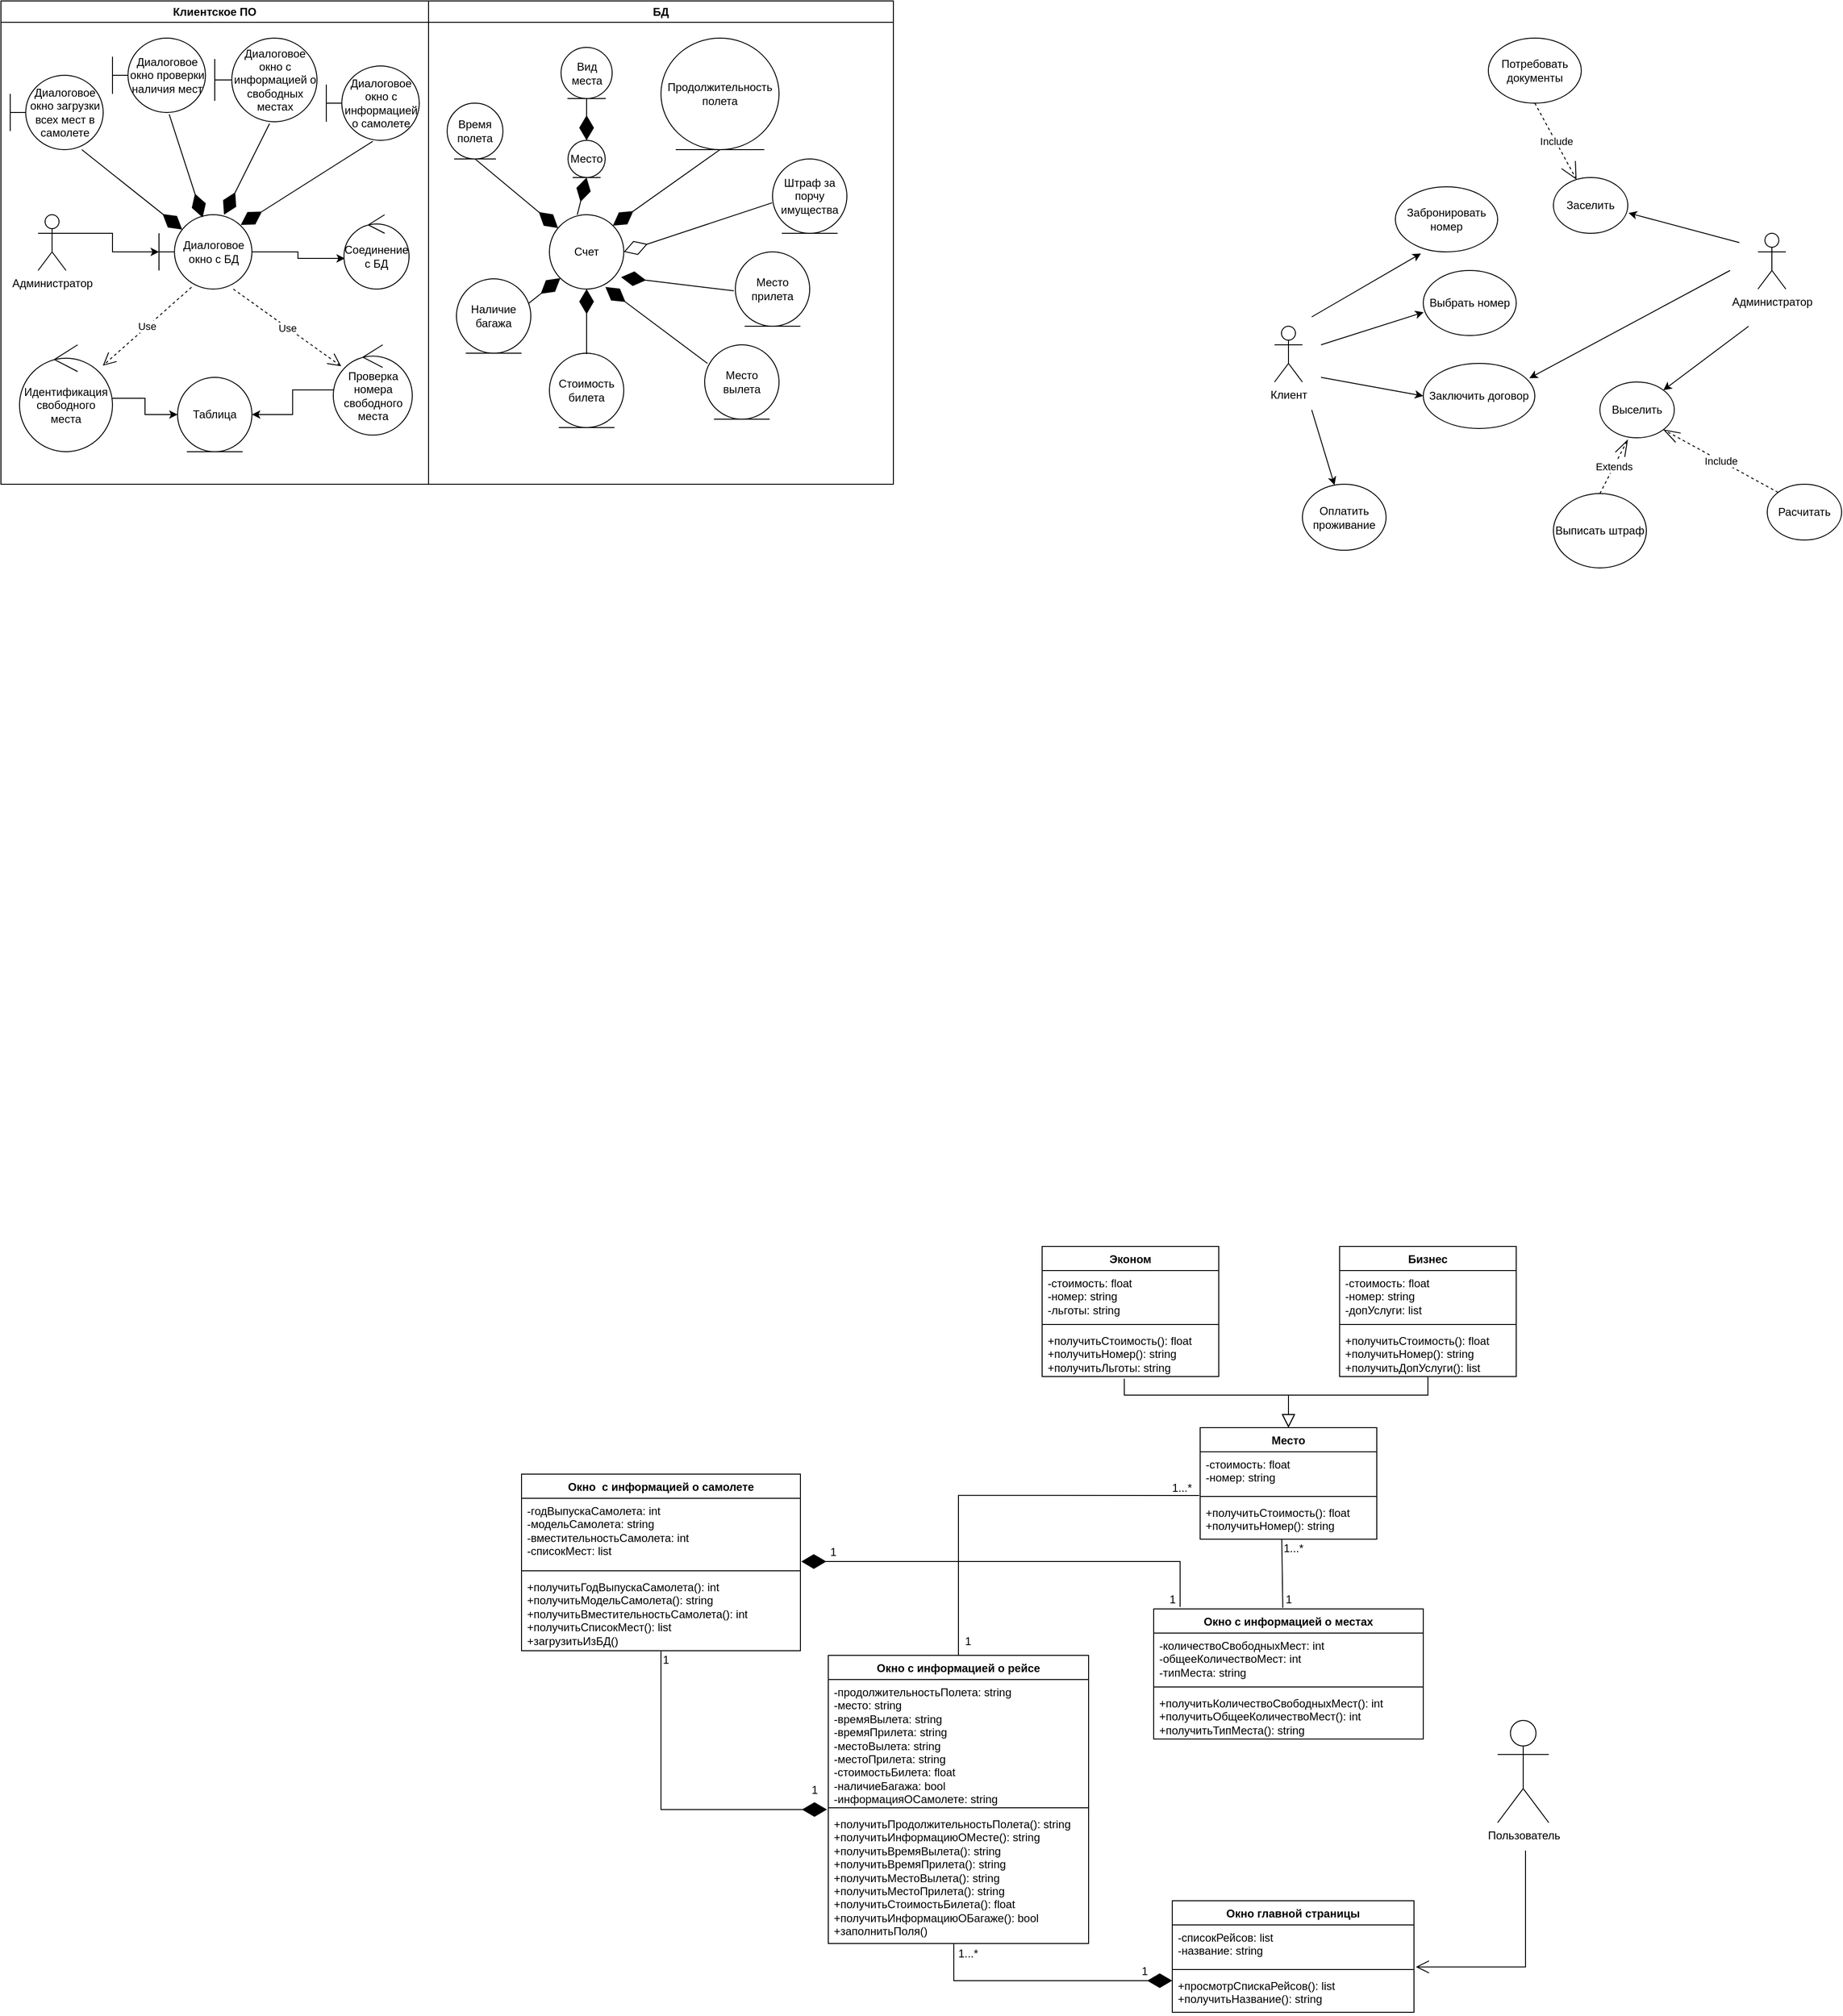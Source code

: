 <mxfile version="21.2.1" type="device">
  <diagram name="Страница 1" id="4YAchmyzu3xuuabaLVbb">
    <mxGraphModel dx="1136" dy="623" grid="1" gridSize="10" guides="1" tooltips="1" connect="1" arrows="1" fold="1" page="1" pageScale="1" pageWidth="3300" pageHeight="4681" math="0" shadow="0">
      <root>
        <mxCell id="0" />
        <mxCell id="1" parent="0" />
        <mxCell id="1o1NpNBGMr7HR1Ms8IrK-1" value="Клиентское ПО" style="swimlane;whiteSpace=wrap;html=1;" parent="1" vertex="1">
          <mxGeometry x="10" y="160" width="460" height="520" as="geometry" />
        </mxCell>
        <mxCell id="1o1NpNBGMr7HR1Ms8IrK-9" style="edgeStyle=orthogonalEdgeStyle;rounded=0;orthogonalLoop=1;jettySize=auto;html=1;entryX=0.014;entryY=0.588;entryDx=0;entryDy=0;entryPerimeter=0;" parent="1o1NpNBGMr7HR1Ms8IrK-1" source="1o1NpNBGMr7HR1Ms8IrK-3" target="1o1NpNBGMr7HR1Ms8IrK-7" edge="1">
          <mxGeometry relative="1" as="geometry" />
        </mxCell>
        <mxCell id="1o1NpNBGMr7HR1Ms8IrK-3" value="Диалоговое окно с БД" style="shape=umlBoundary;whiteSpace=wrap;html=1;" parent="1o1NpNBGMr7HR1Ms8IrK-1" vertex="1">
          <mxGeometry x="170" y="230" width="100" height="80" as="geometry" />
        </mxCell>
        <mxCell id="1o1NpNBGMr7HR1Ms8IrK-8" style="edgeStyle=orthogonalEdgeStyle;rounded=0;orthogonalLoop=1;jettySize=auto;html=1;exitX=1;exitY=0.333;exitDx=0;exitDy=0;exitPerimeter=0;" parent="1o1NpNBGMr7HR1Ms8IrK-1" source="1o1NpNBGMr7HR1Ms8IrK-4" target="1o1NpNBGMr7HR1Ms8IrK-3" edge="1">
          <mxGeometry relative="1" as="geometry" />
        </mxCell>
        <mxCell id="1o1NpNBGMr7HR1Ms8IrK-4" value="Администратор" style="shape=umlActor;verticalLabelPosition=bottom;verticalAlign=top;html=1;" parent="1o1NpNBGMr7HR1Ms8IrK-1" vertex="1">
          <mxGeometry x="40" y="230" width="30" height="60" as="geometry" />
        </mxCell>
        <mxCell id="1o1NpNBGMr7HR1Ms8IrK-7" value="Соединение с БД" style="ellipse;shape=umlControl;whiteSpace=wrap;html=1;" parent="1o1NpNBGMr7HR1Ms8IrK-1" vertex="1">
          <mxGeometry x="369" y="230" width="70" height="80" as="geometry" />
        </mxCell>
        <mxCell id="1o1NpNBGMr7HR1Ms8IrK-10" value="Диалоговое окно загрузки всех мест в самолете" style="shape=umlBoundary;whiteSpace=wrap;html=1;" parent="1o1NpNBGMr7HR1Ms8IrK-1" vertex="1">
          <mxGeometry x="10" y="80" width="100" height="80" as="geometry" />
        </mxCell>
        <mxCell id="1o1NpNBGMr7HR1Ms8IrK-11" value="Диалоговое окно проверки наличия мест" style="shape=umlBoundary;whiteSpace=wrap;html=1;" parent="1o1NpNBGMr7HR1Ms8IrK-1" vertex="1">
          <mxGeometry x="120" y="40" width="100" height="80" as="geometry" />
        </mxCell>
        <mxCell id="1o1NpNBGMr7HR1Ms8IrK-12" value="Диалоговое окно с информацией о свободных местах" style="shape=umlBoundary;whiteSpace=wrap;html=1;" parent="1o1NpNBGMr7HR1Ms8IrK-1" vertex="1">
          <mxGeometry x="230" y="40" width="110" height="90" as="geometry" />
        </mxCell>
        <mxCell id="1o1NpNBGMr7HR1Ms8IrK-13" value="Диалоговое окно с информацией о самолете" style="shape=umlBoundary;whiteSpace=wrap;html=1;" parent="1o1NpNBGMr7HR1Ms8IrK-1" vertex="1">
          <mxGeometry x="350" y="70" width="100" height="80" as="geometry" />
        </mxCell>
        <mxCell id="1o1NpNBGMr7HR1Ms8IrK-14" value="" style="endArrow=diamondThin;endFill=1;endSize=24;html=1;rounded=0;exitX=0.77;exitY=1;exitDx=0;exitDy=0;exitPerimeter=0;entryX=0.25;entryY=0.2;entryDx=0;entryDy=0;entryPerimeter=0;" parent="1o1NpNBGMr7HR1Ms8IrK-1" source="1o1NpNBGMr7HR1Ms8IrK-10" target="1o1NpNBGMr7HR1Ms8IrK-3" edge="1">
          <mxGeometry width="160" relative="1" as="geometry">
            <mxPoint x="40" y="190" as="sourcePoint" />
            <mxPoint x="200" y="190" as="targetPoint" />
          </mxGeometry>
        </mxCell>
        <mxCell id="1o1NpNBGMr7HR1Ms8IrK-15" value="" style="endArrow=diamondThin;endFill=1;endSize=24;html=1;rounded=0;exitX=0.61;exitY=1.025;exitDx=0;exitDy=0;exitPerimeter=0;entryX=0.47;entryY=0.038;entryDx=0;entryDy=0;entryPerimeter=0;" parent="1o1NpNBGMr7HR1Ms8IrK-1" source="1o1NpNBGMr7HR1Ms8IrK-11" target="1o1NpNBGMr7HR1Ms8IrK-3" edge="1">
          <mxGeometry width="160" relative="1" as="geometry">
            <mxPoint x="180" y="170" as="sourcePoint" />
            <mxPoint x="340" y="170" as="targetPoint" />
          </mxGeometry>
        </mxCell>
        <mxCell id="1o1NpNBGMr7HR1Ms8IrK-16" value="" style="endArrow=diamondThin;endFill=1;endSize=24;html=1;rounded=0;exitX=0.536;exitY=1.022;exitDx=0;exitDy=0;exitPerimeter=0;" parent="1o1NpNBGMr7HR1Ms8IrK-1" source="1o1NpNBGMr7HR1Ms8IrK-12" target="1o1NpNBGMr7HR1Ms8IrK-3" edge="1">
          <mxGeometry width="160" relative="1" as="geometry">
            <mxPoint x="280" y="190" as="sourcePoint" />
            <mxPoint x="440" y="190" as="targetPoint" />
          </mxGeometry>
        </mxCell>
        <mxCell id="1o1NpNBGMr7HR1Ms8IrK-17" value="" style="endArrow=diamondThin;endFill=1;endSize=24;html=1;rounded=0;exitX=0.5;exitY=1.013;exitDx=0;exitDy=0;exitPerimeter=0;entryX=0.88;entryY=0.138;entryDx=0;entryDy=0;entryPerimeter=0;" parent="1o1NpNBGMr7HR1Ms8IrK-1" source="1o1NpNBGMr7HR1Ms8IrK-13" target="1o1NpNBGMr7HR1Ms8IrK-3" edge="1">
          <mxGeometry width="160" relative="1" as="geometry">
            <mxPoint x="320" y="200" as="sourcePoint" />
            <mxPoint x="480" y="200" as="targetPoint" />
          </mxGeometry>
        </mxCell>
        <mxCell id="1o1NpNBGMr7HR1Ms8IrK-22" style="edgeStyle=orthogonalEdgeStyle;rounded=0;orthogonalLoop=1;jettySize=auto;html=1;entryX=0;entryY=0.5;entryDx=0;entryDy=0;" parent="1o1NpNBGMr7HR1Ms8IrK-1" source="1o1NpNBGMr7HR1Ms8IrK-18" target="1o1NpNBGMr7HR1Ms8IrK-19" edge="1">
          <mxGeometry relative="1" as="geometry" />
        </mxCell>
        <mxCell id="1o1NpNBGMr7HR1Ms8IrK-18" value="Идентификация свободного места" style="ellipse;shape=umlControl;whiteSpace=wrap;html=1;" parent="1o1NpNBGMr7HR1Ms8IrK-1" vertex="1">
          <mxGeometry x="20" y="370" width="100" height="115" as="geometry" />
        </mxCell>
        <mxCell id="1o1NpNBGMr7HR1Ms8IrK-19" value="Таблица" style="ellipse;shape=umlEntity;whiteSpace=wrap;html=1;" parent="1o1NpNBGMr7HR1Ms8IrK-1" vertex="1">
          <mxGeometry x="190" y="405" width="80" height="80" as="geometry" />
        </mxCell>
        <mxCell id="1o1NpNBGMr7HR1Ms8IrK-21" style="edgeStyle=orthogonalEdgeStyle;rounded=0;orthogonalLoop=1;jettySize=auto;html=1;entryX=1;entryY=0.5;entryDx=0;entryDy=0;" parent="1o1NpNBGMr7HR1Ms8IrK-1" source="1o1NpNBGMr7HR1Ms8IrK-20" target="1o1NpNBGMr7HR1Ms8IrK-19" edge="1">
          <mxGeometry relative="1" as="geometry" />
        </mxCell>
        <mxCell id="1o1NpNBGMr7HR1Ms8IrK-20" value="Проверка номера свободного места" style="ellipse;shape=umlControl;whiteSpace=wrap;html=1;" parent="1o1NpNBGMr7HR1Ms8IrK-1" vertex="1">
          <mxGeometry x="357.5" y="370" width="85" height="97.14" as="geometry" />
        </mxCell>
        <mxCell id="1o1NpNBGMr7HR1Ms8IrK-23" value="Use" style="endArrow=open;endSize=12;dashed=1;html=1;rounded=0;exitX=0.35;exitY=0.975;exitDx=0;exitDy=0;exitPerimeter=0;" parent="1o1NpNBGMr7HR1Ms8IrK-1" source="1o1NpNBGMr7HR1Ms8IrK-3" target="1o1NpNBGMr7HR1Ms8IrK-18" edge="1">
          <mxGeometry width="160" relative="1" as="geometry">
            <mxPoint x="190" y="350" as="sourcePoint" />
            <mxPoint x="350" y="350" as="targetPoint" />
          </mxGeometry>
        </mxCell>
        <mxCell id="1o1NpNBGMr7HR1Ms8IrK-24" value="Use" style="endArrow=open;endSize=12;dashed=1;html=1;rounded=0;exitX=0.8;exitY=1;exitDx=0;exitDy=0;exitPerimeter=0;entryX=0.1;entryY=0.237;entryDx=0;entryDy=0;entryPerimeter=0;" parent="1o1NpNBGMr7HR1Ms8IrK-1" source="1o1NpNBGMr7HR1Ms8IrK-3" target="1o1NpNBGMr7HR1Ms8IrK-20" edge="1">
          <mxGeometry width="160" relative="1" as="geometry">
            <mxPoint x="210" y="350" as="sourcePoint" />
            <mxPoint x="370" y="350" as="targetPoint" />
          </mxGeometry>
        </mxCell>
        <mxCell id="1o1NpNBGMr7HR1Ms8IrK-2" value="БД" style="swimlane;whiteSpace=wrap;html=1;" parent="1" vertex="1">
          <mxGeometry x="470" y="160" width="500" height="520" as="geometry" />
        </mxCell>
        <mxCell id="1o1NpNBGMr7HR1Ms8IrK-25" value="Счет" style="ellipse;whiteSpace=wrap;html=1;aspect=fixed;" parent="1o1NpNBGMr7HR1Ms8IrK-2" vertex="1">
          <mxGeometry x="130" y="230" width="80" height="80" as="geometry" />
        </mxCell>
        <mxCell id="1o1NpNBGMr7HR1Ms8IrK-26" value="Место" style="ellipse;shape=umlEntity;whiteSpace=wrap;html=1;" parent="1o1NpNBGMr7HR1Ms8IrK-2" vertex="1">
          <mxGeometry x="150" y="150" width="40" height="40" as="geometry" />
        </mxCell>
        <mxCell id="1o1NpNBGMr7HR1Ms8IrK-27" value="Вид места" style="ellipse;shape=umlEntity;whiteSpace=wrap;html=1;" parent="1o1NpNBGMr7HR1Ms8IrK-2" vertex="1">
          <mxGeometry x="142.5" y="50" width="55" height="55" as="geometry" />
        </mxCell>
        <mxCell id="1o1NpNBGMr7HR1Ms8IrK-28" value="" style="endArrow=diamondThin;endFill=1;endSize=24;html=1;rounded=0;entryX=0.5;entryY=1;entryDx=0;entryDy=0;" parent="1o1NpNBGMr7HR1Ms8IrK-2" target="1o1NpNBGMr7HR1Ms8IrK-26" edge="1">
          <mxGeometry width="160" relative="1" as="geometry">
            <mxPoint x="160" y="230" as="sourcePoint" />
            <mxPoint x="320" y="230" as="targetPoint" />
          </mxGeometry>
        </mxCell>
        <mxCell id="1o1NpNBGMr7HR1Ms8IrK-30" value="Время полета" style="ellipse;shape=umlEntity;whiteSpace=wrap;html=1;" parent="1o1NpNBGMr7HR1Ms8IrK-2" vertex="1">
          <mxGeometry x="20" y="110" width="60" height="60" as="geometry" />
        </mxCell>
        <mxCell id="1o1NpNBGMr7HR1Ms8IrK-31" value="Продолжительность полета" style="ellipse;shape=umlEntity;whiteSpace=wrap;html=1;" parent="1o1NpNBGMr7HR1Ms8IrK-2" vertex="1">
          <mxGeometry x="250" y="40" width="127" height="120" as="geometry" />
        </mxCell>
        <mxCell id="1o1NpNBGMr7HR1Ms8IrK-32" value="" style="endArrow=diamondThin;endFill=1;endSize=24;html=1;rounded=0;exitX=0.5;exitY=1;exitDx=0;exitDy=0;" parent="1o1NpNBGMr7HR1Ms8IrK-2" source="1o1NpNBGMr7HR1Ms8IrK-30" target="1o1NpNBGMr7HR1Ms8IrK-25" edge="1">
          <mxGeometry width="160" relative="1" as="geometry">
            <mxPoint x="210" y="220" as="sourcePoint" />
            <mxPoint x="370" y="220" as="targetPoint" />
          </mxGeometry>
        </mxCell>
        <mxCell id="1o1NpNBGMr7HR1Ms8IrK-33" value="&lt;div&gt;Стоимость билета&lt;/div&gt;" style="ellipse;shape=umlEntity;whiteSpace=wrap;html=1;" parent="1o1NpNBGMr7HR1Ms8IrK-2" vertex="1">
          <mxGeometry x="130" y="379" width="80" height="80" as="geometry" />
        </mxCell>
        <mxCell id="1o1NpNBGMr7HR1Ms8IrK-34" value="" style="endArrow=diamondThin;endFill=1;endSize=24;html=1;rounded=0;entryX=0.5;entryY=1;entryDx=0;entryDy=0;" parent="1o1NpNBGMr7HR1Ms8IrK-2" target="1o1NpNBGMr7HR1Ms8IrK-25" edge="1">
          <mxGeometry width="160" relative="1" as="geometry">
            <mxPoint x="170" y="380" as="sourcePoint" />
            <mxPoint x="330" y="380" as="targetPoint" />
          </mxGeometry>
        </mxCell>
        <mxCell id="1o1NpNBGMr7HR1Ms8IrK-35" value="" style="endArrow=diamondThin;endFill=1;endSize=24;html=1;rounded=0;exitX=0.5;exitY=1;exitDx=0;exitDy=0;entryX=1;entryY=0;entryDx=0;entryDy=0;" parent="1o1NpNBGMr7HR1Ms8IrK-2" source="1o1NpNBGMr7HR1Ms8IrK-31" target="1o1NpNBGMr7HR1Ms8IrK-25" edge="1">
          <mxGeometry width="160" relative="1" as="geometry">
            <mxPoint x="260" y="220" as="sourcePoint" />
            <mxPoint x="420" y="220" as="targetPoint" />
          </mxGeometry>
        </mxCell>
        <mxCell id="1o1NpNBGMr7HR1Ms8IrK-36" value="Штраф за порчу имущества" style="ellipse;shape=umlEntity;whiteSpace=wrap;html=1;" parent="1o1NpNBGMr7HR1Ms8IrK-2" vertex="1">
          <mxGeometry x="370" y="170" width="80" height="80" as="geometry" />
        </mxCell>
        <mxCell id="1o1NpNBGMr7HR1Ms8IrK-37" value="" style="endArrow=diamondThin;endFill=0;endSize=24;html=1;rounded=0;exitX=-0.005;exitY=0.59;exitDx=0;exitDy=0;exitPerimeter=0;entryX=1;entryY=0.5;entryDx=0;entryDy=0;" parent="1o1NpNBGMr7HR1Ms8IrK-2" source="1o1NpNBGMr7HR1Ms8IrK-36" target="1o1NpNBGMr7HR1Ms8IrK-25" edge="1">
          <mxGeometry width="160" relative="1" as="geometry">
            <mxPoint x="290" y="290" as="sourcePoint" />
            <mxPoint x="450" y="290" as="targetPoint" />
          </mxGeometry>
        </mxCell>
        <mxCell id="1o1NpNBGMr7HR1Ms8IrK-39" value="" style="endArrow=diamondThin;endFill=1;endSize=24;html=1;rounded=0;exitX=-0.018;exitY=0.524;exitDx=0;exitDy=0;exitPerimeter=0;entryX=0.964;entryY=0.84;entryDx=0;entryDy=0;entryPerimeter=0;" parent="1o1NpNBGMr7HR1Ms8IrK-2" target="1o1NpNBGMr7HR1Ms8IrK-25" edge="1">
          <mxGeometry width="160" relative="1" as="geometry">
            <mxPoint x="328.38" y="311.92" as="sourcePoint" />
            <mxPoint x="460" y="370" as="targetPoint" />
            <Array as="points" />
          </mxGeometry>
        </mxCell>
        <mxCell id="1o1NpNBGMr7HR1Ms8IrK-41" value="" style="endArrow=diamondThin;endFill=1;endSize=24;html=1;rounded=0;entryX=0.753;entryY=0.972;entryDx=0;entryDy=0;entryPerimeter=0;" parent="1o1NpNBGMr7HR1Ms8IrK-2" target="1o1NpNBGMr7HR1Ms8IrK-25" edge="1">
          <mxGeometry width="160" relative="1" as="geometry">
            <mxPoint x="300" y="390" as="sourcePoint" />
            <mxPoint x="460" y="390" as="targetPoint" />
          </mxGeometry>
        </mxCell>
        <mxCell id="1o1NpNBGMr7HR1Ms8IrK-43" value="" style="endArrow=diamondThin;endFill=1;endSize=24;html=1;rounded=0;exitX=0.956;exitY=0.263;exitDx=0;exitDy=0;exitPerimeter=0;entryX=0;entryY=1;entryDx=0;entryDy=0;" parent="1o1NpNBGMr7HR1Ms8IrK-2" target="1o1NpNBGMr7HR1Ms8IrK-25" edge="1">
          <mxGeometry width="160" relative="1" as="geometry">
            <mxPoint x="106.04" y="326.673" as="sourcePoint" />
            <mxPoint x="270" y="320" as="targetPoint" />
          </mxGeometry>
        </mxCell>
        <mxCell id="1o1NpNBGMr7HR1Ms8IrK-44" value="Место прилета" style="ellipse;shape=umlEntity;whiteSpace=wrap;html=1;" parent="1o1NpNBGMr7HR1Ms8IrK-2" vertex="1">
          <mxGeometry x="330" y="270" width="80" height="80" as="geometry" />
        </mxCell>
        <mxCell id="1o1NpNBGMr7HR1Ms8IrK-45" value="Место вылета" style="ellipse;shape=umlEntity;whiteSpace=wrap;html=1;" parent="1o1NpNBGMr7HR1Ms8IrK-2" vertex="1">
          <mxGeometry x="297" y="370" width="80" height="80" as="geometry" />
        </mxCell>
        <mxCell id="1o1NpNBGMr7HR1Ms8IrK-46" value="Наличие багажа" style="ellipse;shape=umlEntity;whiteSpace=wrap;html=1;" parent="1o1NpNBGMr7HR1Ms8IrK-2" vertex="1">
          <mxGeometry x="30" y="299" width="80" height="80" as="geometry" />
        </mxCell>
        <mxCell id="1o1NpNBGMr7HR1Ms8IrK-47" value="" style="endArrow=diamondThin;endFill=1;endSize=24;html=1;rounded=0;exitX=0.5;exitY=1;exitDx=0;exitDy=0;entryX=0.5;entryY=0;entryDx=0;entryDy=0;" parent="1o1NpNBGMr7HR1Ms8IrK-2" source="1o1NpNBGMr7HR1Ms8IrK-27" target="1o1NpNBGMr7HR1Ms8IrK-26" edge="1">
          <mxGeometry width="160" relative="1" as="geometry">
            <mxPoint x="170" y="100" as="sourcePoint" />
            <mxPoint x="330" y="100" as="targetPoint" />
          </mxGeometry>
        </mxCell>
        <mxCell id="pnTAxGeJjWn9J6ItpBUI-1" value="&lt;div&gt;Клиент&lt;/div&gt;&lt;div&gt;&lt;br&gt;&lt;/div&gt;" style="shape=umlActor;verticalLabelPosition=bottom;verticalAlign=top;html=1;outlineConnect=0;" parent="1" vertex="1">
          <mxGeometry x="1380" y="510" width="30" height="60" as="geometry" />
        </mxCell>
        <mxCell id="pnTAxGeJjWn9J6ItpBUI-4" value="&lt;div&gt;Администратор&lt;/div&gt;&lt;div&gt;&lt;br&gt;&lt;/div&gt;" style="shape=umlActor;verticalLabelPosition=bottom;verticalAlign=top;html=1;outlineConnect=0;" parent="1" vertex="1">
          <mxGeometry x="1900" y="410" width="30" height="60" as="geometry" />
        </mxCell>
        <mxCell id="pnTAxGeJjWn9J6ItpBUI-7" value="Выселить" style="ellipse;whiteSpace=wrap;html=1;" parent="1" vertex="1">
          <mxGeometry x="1730" y="570" width="80" height="60" as="geometry" />
        </mxCell>
        <mxCell id="pnTAxGeJjWn9J6ItpBUI-8" value="Заселить" style="ellipse;whiteSpace=wrap;html=1;" parent="1" vertex="1">
          <mxGeometry x="1680" y="350" width="80" height="60" as="geometry" />
        </mxCell>
        <mxCell id="pnTAxGeJjWn9J6ItpBUI-9" value="" style="endArrow=classic;html=1;rounded=0;" parent="1" target="pnTAxGeJjWn9J6ItpBUI-7" edge="1">
          <mxGeometry width="50" height="50" relative="1" as="geometry">
            <mxPoint x="1890" y="510" as="sourcePoint" />
            <mxPoint x="1660" y="520" as="targetPoint" />
          </mxGeometry>
        </mxCell>
        <mxCell id="pnTAxGeJjWn9J6ItpBUI-10" value="" style="endArrow=classic;html=1;rounded=0;entryX=1.01;entryY=0.636;entryDx=0;entryDy=0;entryPerimeter=0;" parent="1" target="pnTAxGeJjWn9J6ItpBUI-8" edge="1">
          <mxGeometry width="50" height="50" relative="1" as="geometry">
            <mxPoint x="1880" y="420" as="sourcePoint" />
            <mxPoint x="1770" y="390" as="targetPoint" />
          </mxGeometry>
        </mxCell>
        <mxCell id="pnTAxGeJjWn9J6ItpBUI-11" value="Расчитать" style="ellipse;whiteSpace=wrap;html=1;" parent="1" vertex="1">
          <mxGeometry x="1910" y="680" width="80" height="60" as="geometry" />
        </mxCell>
        <mxCell id="pnTAxGeJjWn9J6ItpBUI-12" value="Выписать штраф" style="ellipse;whiteSpace=wrap;html=1;" parent="1" vertex="1">
          <mxGeometry x="1680" y="690" width="100" height="80" as="geometry" />
        </mxCell>
        <mxCell id="pnTAxGeJjWn9J6ItpBUI-14" value="Extends" style="endArrow=openThin;endSize=16;endFill=0;html=1;rounded=0;dashed=1;entryX=0.375;entryY=1.033;entryDx=0;entryDy=0;entryPerimeter=0;exitX=0.5;exitY=0;exitDx=0;exitDy=0;" parent="1" source="pnTAxGeJjWn9J6ItpBUI-12" target="pnTAxGeJjWn9J6ItpBUI-7" edge="1">
          <mxGeometry width="160" relative="1" as="geometry">
            <mxPoint x="1919.716" y="688.787" as="sourcePoint" />
            <mxPoint x="1799.585" y="618.407" as="targetPoint" />
          </mxGeometry>
        </mxCell>
        <mxCell id="pnTAxGeJjWn9J6ItpBUI-15" value="Include" style="endArrow=openThin;endSize=16;endFill=0;html=1;rounded=0;exitX=0;exitY=0;exitDx=0;exitDy=0;entryX=1;entryY=1;entryDx=0;entryDy=0;dashed=1;" parent="1" source="pnTAxGeJjWn9J6ItpBUI-11" target="pnTAxGeJjWn9J6ItpBUI-7" edge="1">
          <mxGeometry width="160" relative="1" as="geometry">
            <mxPoint x="1740" y="690" as="sourcePoint" />
            <mxPoint x="1900" y="690" as="targetPoint" />
          </mxGeometry>
        </mxCell>
        <mxCell id="pnTAxGeJjWn9J6ItpBUI-17" value="Потребовать документы" style="ellipse;whiteSpace=wrap;html=1;" parent="1" vertex="1">
          <mxGeometry x="1610" y="200" width="100" height="70" as="geometry" />
        </mxCell>
        <mxCell id="pnTAxGeJjWn9J6ItpBUI-18" value="Забронировать номер" style="ellipse;whiteSpace=wrap;html=1;" parent="1" vertex="1">
          <mxGeometry x="1510" y="360" width="110" height="70" as="geometry" />
        </mxCell>
        <mxCell id="pnTAxGeJjWn9J6ItpBUI-19" value="" style="endArrow=classic;html=1;rounded=0;entryX=0.25;entryY=1.025;entryDx=0;entryDy=0;entryPerimeter=0;" parent="1" target="pnTAxGeJjWn9J6ItpBUI-18" edge="1">
          <mxGeometry width="50" height="50" relative="1" as="geometry">
            <mxPoint x="1420" y="500" as="sourcePoint" />
            <mxPoint x="1480" y="460" as="targetPoint" />
          </mxGeometry>
        </mxCell>
        <mxCell id="pnTAxGeJjWn9J6ItpBUI-20" value="Выбрать номер" style="ellipse;whiteSpace=wrap;html=1;" parent="1" vertex="1">
          <mxGeometry x="1540" y="450" width="100" height="70" as="geometry" />
        </mxCell>
        <mxCell id="pnTAxGeJjWn9J6ItpBUI-21" value="" style="endArrow=classic;html=1;rounded=0;entryX=0.004;entryY=0.642;entryDx=0;entryDy=0;entryPerimeter=0;" parent="1" target="pnTAxGeJjWn9J6ItpBUI-20" edge="1">
          <mxGeometry width="50" height="50" relative="1" as="geometry">
            <mxPoint x="1430" y="530" as="sourcePoint" />
            <mxPoint x="1490" y="500" as="targetPoint" />
          </mxGeometry>
        </mxCell>
        <mxCell id="pnTAxGeJjWn9J6ItpBUI-22" value="Оплатить проживание" style="ellipse;whiteSpace=wrap;html=1;" parent="1" vertex="1">
          <mxGeometry x="1410" y="680" width="90" height="71" as="geometry" />
        </mxCell>
        <mxCell id="pnTAxGeJjWn9J6ItpBUI-23" value="" style="endArrow=classic;html=1;rounded=0;" parent="1" target="pnTAxGeJjWn9J6ItpBUI-22" edge="1">
          <mxGeometry width="50" height="50" relative="1" as="geometry">
            <mxPoint x="1420" y="600" as="sourcePoint" />
            <mxPoint x="1470" y="550" as="targetPoint" />
          </mxGeometry>
        </mxCell>
        <mxCell id="pnTAxGeJjWn9J6ItpBUI-26" value="Заключить договор" style="ellipse;whiteSpace=wrap;html=1;" parent="1" vertex="1">
          <mxGeometry x="1540" y="550" width="120" height="70" as="geometry" />
        </mxCell>
        <mxCell id="pnTAxGeJjWn9J6ItpBUI-27" value="" style="endArrow=classic;html=1;rounded=0;entryX=0;entryY=0.5;entryDx=0;entryDy=0;" parent="1" target="pnTAxGeJjWn9J6ItpBUI-26" edge="1">
          <mxGeometry width="50" height="50" relative="1" as="geometry">
            <mxPoint x="1430" y="565" as="sourcePoint" />
            <mxPoint x="1480" y="515" as="targetPoint" />
          </mxGeometry>
        </mxCell>
        <mxCell id="pnTAxGeJjWn9J6ItpBUI-28" value="" style="endArrow=classic;html=1;rounded=0;entryX=0.951;entryY=0.227;entryDx=0;entryDy=0;entryPerimeter=0;" parent="1" target="pnTAxGeJjWn9J6ItpBUI-26" edge="1">
          <mxGeometry width="50" height="50" relative="1" as="geometry">
            <mxPoint x="1870" y="450" as="sourcePoint" />
            <mxPoint x="1910" y="410" as="targetPoint" />
          </mxGeometry>
        </mxCell>
        <mxCell id="pnTAxGeJjWn9J6ItpBUI-30" value="Include" style="endArrow=open;endSize=16;endFill=0;html=1;rounded=0;exitX=0.5;exitY=1;exitDx=0;exitDy=0;dashed=1;" parent="1" source="pnTAxGeJjWn9J6ItpBUI-17" target="pnTAxGeJjWn9J6ItpBUI-8" edge="1">
          <mxGeometry width="160" relative="1" as="geometry">
            <mxPoint x="1706" y="321" as="sourcePoint" />
            <mxPoint x="1730" y="260" as="targetPoint" />
          </mxGeometry>
        </mxCell>
        <mxCell id="pnTAxGeJjWn9J6ItpBUI-35" value="Окно главной страницы" style="swimlane;fontStyle=1;align=center;verticalAlign=top;childLayout=stackLayout;horizontal=1;startSize=26;horizontalStack=0;resizeParent=1;resizeParentMax=0;resizeLast=0;collapsible=1;marginBottom=0;whiteSpace=wrap;html=1;" parent="1" vertex="1">
          <mxGeometry x="1270" y="2204" width="260" height="120" as="geometry" />
        </mxCell>
        <mxCell id="pnTAxGeJjWn9J6ItpBUI-36" value="&lt;div&gt;-списокРейсов: list&lt;/div&gt;&lt;div&gt;-название: string&lt;br&gt;&lt;/div&gt;" style="text;strokeColor=none;fillColor=none;align=left;verticalAlign=top;spacingLeft=4;spacingRight=4;overflow=hidden;rotatable=0;points=[[0,0.5],[1,0.5]];portConstraint=eastwest;whiteSpace=wrap;html=1;" parent="pnTAxGeJjWn9J6ItpBUI-35" vertex="1">
          <mxGeometry y="26" width="260" height="44" as="geometry" />
        </mxCell>
        <mxCell id="pnTAxGeJjWn9J6ItpBUI-37" value="" style="line;strokeWidth=1;fillColor=none;align=left;verticalAlign=middle;spacingTop=-1;spacingLeft=3;spacingRight=3;rotatable=0;labelPosition=right;points=[];portConstraint=eastwest;strokeColor=inherit;" parent="pnTAxGeJjWn9J6ItpBUI-35" vertex="1">
          <mxGeometry y="70" width="260" height="8" as="geometry" />
        </mxCell>
        <mxCell id="pnTAxGeJjWn9J6ItpBUI-38" value="&lt;div&gt;+просмотрСпискаРейсов(): list&lt;/div&gt;&lt;div&gt;+получитьНазвание(): string&lt;br&gt;&lt;/div&gt;" style="text;strokeColor=none;fillColor=none;align=left;verticalAlign=top;spacingLeft=4;spacingRight=4;overflow=hidden;rotatable=0;points=[[0,0.5],[1,0.5]];portConstraint=eastwest;whiteSpace=wrap;html=1;" parent="pnTAxGeJjWn9J6ItpBUI-35" vertex="1">
          <mxGeometry y="78" width="260" height="42" as="geometry" />
        </mxCell>
        <mxCell id="pnTAxGeJjWn9J6ItpBUI-39" value="Окно&amp;nbsp; с информацией о самолете" style="swimlane;fontStyle=1;align=center;verticalAlign=top;childLayout=stackLayout;horizontal=1;startSize=26;horizontalStack=0;resizeParent=1;resizeParentMax=0;resizeLast=0;collapsible=1;marginBottom=0;whiteSpace=wrap;html=1;" parent="1" vertex="1">
          <mxGeometry x="570" y="1745" width="300" height="190" as="geometry" />
        </mxCell>
        <mxCell id="pnTAxGeJjWn9J6ItpBUI-40" value="&lt;div&gt;-годВыпускаСамолета: int&lt;/div&gt;&lt;div&gt;-модельСамолетa: string&lt;/div&gt;&lt;div&gt;-вместительностьСамолета: int&lt;/div&gt;&lt;div&gt;-списокМест: list &lt;br&gt;&lt;/div&gt;&lt;div&gt;&lt;br&gt;&lt;/div&gt;&lt;div&gt;&lt;br&gt;&lt;/div&gt;" style="text;strokeColor=none;fillColor=none;align=left;verticalAlign=top;spacingLeft=4;spacingRight=4;overflow=hidden;rotatable=0;points=[[0,0.5],[1,0.5]];portConstraint=eastwest;whiteSpace=wrap;html=1;" parent="pnTAxGeJjWn9J6ItpBUI-39" vertex="1">
          <mxGeometry y="26" width="300" height="74" as="geometry" />
        </mxCell>
        <mxCell id="pnTAxGeJjWn9J6ItpBUI-41" value="" style="line;strokeWidth=1;fillColor=none;align=left;verticalAlign=middle;spacingTop=-1;spacingLeft=3;spacingRight=3;rotatable=0;labelPosition=right;points=[];portConstraint=eastwest;strokeColor=inherit;" parent="pnTAxGeJjWn9J6ItpBUI-39" vertex="1">
          <mxGeometry y="100" width="300" height="8" as="geometry" />
        </mxCell>
        <mxCell id="pnTAxGeJjWn9J6ItpBUI-42" value="&lt;div&gt;+получитьГодВыпускаСамолета(): int&lt;/div&gt;&lt;div&gt;+получитьМодельСамолета(): string&lt;/div&gt;&lt;div&gt;+получитьВместительностьСамолета(): int&lt;br&gt;&lt;/div&gt;&lt;div&gt;+получитьСписокМест(): list&lt;br&gt;&lt;/div&gt;&lt;div&gt;+загрузитьИзБД()&lt;/div&gt;" style="text;strokeColor=none;fillColor=none;align=left;verticalAlign=top;spacingLeft=4;spacingRight=4;overflow=hidden;rotatable=0;points=[[0,0.5],[1,0.5]];portConstraint=eastwest;whiteSpace=wrap;html=1;" parent="pnTAxGeJjWn9J6ItpBUI-39" vertex="1">
          <mxGeometry y="108" width="300" height="82" as="geometry" />
        </mxCell>
        <mxCell id="pnTAxGeJjWn9J6ItpBUI-44" value="1" style="text;html=1;align=center;verticalAlign=middle;resizable=0;points=[];autosize=1;strokeColor=none;fillColor=none;" parent="1" vertex="1">
          <mxGeometry x="870" y="2070" width="30" height="30" as="geometry" />
        </mxCell>
        <mxCell id="pnTAxGeJjWn9J6ItpBUI-47" value="Окно с информацией о местах" style="swimlane;fontStyle=1;align=center;verticalAlign=top;childLayout=stackLayout;horizontal=1;startSize=26;horizontalStack=0;resizeParent=1;resizeParentMax=0;resizeLast=0;collapsible=1;marginBottom=0;whiteSpace=wrap;html=1;" parent="1" vertex="1">
          <mxGeometry x="1250" y="1890" width="290" height="140" as="geometry" />
        </mxCell>
        <mxCell id="pnTAxGeJjWn9J6ItpBUI-48" value="&lt;div&gt;-количествоСвободныхМест: int&lt;/div&gt;&lt;div&gt;-общееКоличествоМест: int&lt;br&gt;&lt;/div&gt;&lt;div&gt;-типМеста: string&lt;br&gt;&lt;/div&gt;" style="text;strokeColor=none;fillColor=none;align=left;verticalAlign=top;spacingLeft=4;spacingRight=4;overflow=hidden;rotatable=0;points=[[0,0.5],[1,0.5]];portConstraint=eastwest;whiteSpace=wrap;html=1;" parent="pnTAxGeJjWn9J6ItpBUI-47" vertex="1">
          <mxGeometry y="26" width="290" height="54" as="geometry" />
        </mxCell>
        <mxCell id="pnTAxGeJjWn9J6ItpBUI-49" value="" style="line;strokeWidth=1;fillColor=none;align=left;verticalAlign=middle;spacingTop=-1;spacingLeft=3;spacingRight=3;rotatable=0;labelPosition=right;points=[];portConstraint=eastwest;strokeColor=inherit;" parent="pnTAxGeJjWn9J6ItpBUI-47" vertex="1">
          <mxGeometry y="80" width="290" height="8" as="geometry" />
        </mxCell>
        <mxCell id="pnTAxGeJjWn9J6ItpBUI-50" value="&lt;div&gt;+получитьКоличествоСвободныхМест(): int&lt;/div&gt;&lt;div&gt;+получитьОбщееКоличествоМест(): int&lt;br&gt;&lt;/div&gt;&lt;div&gt;+получитьТипМеста(): string&lt;br&gt;&lt;/div&gt;" style="text;strokeColor=none;fillColor=none;align=left;verticalAlign=top;spacingLeft=4;spacingRight=4;overflow=hidden;rotatable=0;points=[[0,0.5],[1,0.5]];portConstraint=eastwest;whiteSpace=wrap;html=1;" parent="pnTAxGeJjWn9J6ItpBUI-47" vertex="1">
          <mxGeometry y="88" width="290" height="52" as="geometry" />
        </mxCell>
        <mxCell id="pnTAxGeJjWn9J6ItpBUI-52" value="1" style="text;html=1;align=center;verticalAlign=middle;resizable=0;points=[];autosize=1;strokeColor=none;fillColor=none;" parent="1" vertex="1">
          <mxGeometry x="890" y="1814" width="30" height="30" as="geometry" />
        </mxCell>
        <mxCell id="pnTAxGeJjWn9J6ItpBUI-55" value="Место" style="swimlane;fontStyle=1;align=center;verticalAlign=top;childLayout=stackLayout;horizontal=1;startSize=26;horizontalStack=0;resizeParent=1;resizeParentMax=0;resizeLast=0;collapsible=1;marginBottom=0;whiteSpace=wrap;html=1;" parent="1" vertex="1">
          <mxGeometry x="1300" y="1695" width="190" height="120" as="geometry" />
        </mxCell>
        <mxCell id="pnTAxGeJjWn9J6ItpBUI-56" value="&lt;div&gt;-cтоимость: float&lt;/div&gt;&lt;div&gt;-номер: string&lt;br&gt;&lt;/div&gt;" style="text;strokeColor=none;fillColor=none;align=left;verticalAlign=top;spacingLeft=4;spacingRight=4;overflow=hidden;rotatable=0;points=[[0,0.5],[1,0.5]];portConstraint=eastwest;whiteSpace=wrap;html=1;" parent="pnTAxGeJjWn9J6ItpBUI-55" vertex="1">
          <mxGeometry y="26" width="190" height="44" as="geometry" />
        </mxCell>
        <mxCell id="pnTAxGeJjWn9J6ItpBUI-57" value="" style="line;strokeWidth=1;fillColor=none;align=left;verticalAlign=middle;spacingTop=-1;spacingLeft=3;spacingRight=3;rotatable=0;labelPosition=right;points=[];portConstraint=eastwest;strokeColor=inherit;" parent="pnTAxGeJjWn9J6ItpBUI-55" vertex="1">
          <mxGeometry y="70" width="190" height="8" as="geometry" />
        </mxCell>
        <mxCell id="pnTAxGeJjWn9J6ItpBUI-58" value="&lt;div&gt;+получитьСтоимость(): float&lt;/div&gt;&lt;div&gt;+получитьНомер(): string&lt;br&gt;&lt;/div&gt;" style="text;strokeColor=none;fillColor=none;align=left;verticalAlign=top;spacingLeft=4;spacingRight=4;overflow=hidden;rotatable=0;points=[[0,0.5],[1,0.5]];portConstraint=eastwest;whiteSpace=wrap;html=1;" parent="pnTAxGeJjWn9J6ItpBUI-55" vertex="1">
          <mxGeometry y="78" width="190" height="42" as="geometry" />
        </mxCell>
        <mxCell id="pnTAxGeJjWn9J6ItpBUI-63" value="Бизнес" style="swimlane;fontStyle=1;align=center;verticalAlign=top;childLayout=stackLayout;horizontal=1;startSize=26;horizontalStack=0;resizeParent=1;resizeParentMax=0;resizeLast=0;collapsible=1;marginBottom=0;whiteSpace=wrap;html=1;" parent="1" vertex="1">
          <mxGeometry x="1450" y="1500" width="190" height="140" as="geometry" />
        </mxCell>
        <mxCell id="pnTAxGeJjWn9J6ItpBUI-64" value="&lt;div&gt;-cтоимость: float&lt;/div&gt;&lt;div&gt;-номер: string&lt;br&gt;&lt;/div&gt;&lt;div&gt;-допУслуги: list&lt;br&gt;&lt;/div&gt;" style="text;strokeColor=none;fillColor=none;align=left;verticalAlign=top;spacingLeft=4;spacingRight=4;overflow=hidden;rotatable=0;points=[[0,0.5],[1,0.5]];portConstraint=eastwest;whiteSpace=wrap;html=1;" parent="pnTAxGeJjWn9J6ItpBUI-63" vertex="1">
          <mxGeometry y="26" width="190" height="54" as="geometry" />
        </mxCell>
        <mxCell id="pnTAxGeJjWn9J6ItpBUI-65" value="" style="line;strokeWidth=1;fillColor=none;align=left;verticalAlign=middle;spacingTop=-1;spacingLeft=3;spacingRight=3;rotatable=0;labelPosition=right;points=[];portConstraint=eastwest;strokeColor=inherit;" parent="pnTAxGeJjWn9J6ItpBUI-63" vertex="1">
          <mxGeometry y="80" width="190" height="8" as="geometry" />
        </mxCell>
        <mxCell id="pnTAxGeJjWn9J6ItpBUI-66" value="&lt;div&gt;+получитьСтоимость(): float&lt;/div&gt;&lt;div&gt;+получитьНомер(): string&lt;br&gt;&lt;/div&gt;&lt;div&gt;+получитьДопУслуги(): list&lt;br&gt;&lt;/div&gt;" style="text;strokeColor=none;fillColor=none;align=left;verticalAlign=top;spacingLeft=4;spacingRight=4;overflow=hidden;rotatable=0;points=[[0,0.5],[1,0.5]];portConstraint=eastwest;whiteSpace=wrap;html=1;" parent="pnTAxGeJjWn9J6ItpBUI-63" vertex="1">
          <mxGeometry y="88" width="190" height="52" as="geometry" />
        </mxCell>
        <mxCell id="pnTAxGeJjWn9J6ItpBUI-67" value="Эконом" style="swimlane;fontStyle=1;align=center;verticalAlign=top;childLayout=stackLayout;horizontal=1;startSize=26;horizontalStack=0;resizeParent=1;resizeParentMax=0;resizeLast=0;collapsible=1;marginBottom=0;whiteSpace=wrap;html=1;" parent="1" vertex="1">
          <mxGeometry x="1130" y="1500" width="190" height="140" as="geometry" />
        </mxCell>
        <mxCell id="pnTAxGeJjWn9J6ItpBUI-68" value="&lt;div&gt;-cтоимость: float&lt;/div&gt;&lt;div&gt;-номер: string&lt;br&gt;&lt;/div&gt;&lt;div&gt;-льготы: string&lt;br&gt;&lt;/div&gt;" style="text;strokeColor=none;fillColor=none;align=left;verticalAlign=top;spacingLeft=4;spacingRight=4;overflow=hidden;rotatable=0;points=[[0,0.5],[1,0.5]];portConstraint=eastwest;whiteSpace=wrap;html=1;" parent="pnTAxGeJjWn9J6ItpBUI-67" vertex="1">
          <mxGeometry y="26" width="190" height="54" as="geometry" />
        </mxCell>
        <mxCell id="pnTAxGeJjWn9J6ItpBUI-69" value="" style="line;strokeWidth=1;fillColor=none;align=left;verticalAlign=middle;spacingTop=-1;spacingLeft=3;spacingRight=3;rotatable=0;labelPosition=right;points=[];portConstraint=eastwest;strokeColor=inherit;" parent="pnTAxGeJjWn9J6ItpBUI-67" vertex="1">
          <mxGeometry y="80" width="190" height="8" as="geometry" />
        </mxCell>
        <mxCell id="pnTAxGeJjWn9J6ItpBUI-70" value="&lt;div&gt;+получитьСтоимость(): float&lt;/div&gt;&lt;div&gt;+получитьНомер(): string&lt;br&gt;&lt;/div&gt;&lt;div&gt;+получитьЛьготы: string&lt;br&gt;&lt;/div&gt;" style="text;strokeColor=none;fillColor=none;align=left;verticalAlign=top;spacingLeft=4;spacingRight=4;overflow=hidden;rotatable=0;points=[[0,0.5],[1,0.5]];portConstraint=eastwest;whiteSpace=wrap;html=1;" parent="pnTAxGeJjWn9J6ItpBUI-67" vertex="1">
          <mxGeometry y="88" width="190" height="52" as="geometry" />
        </mxCell>
        <mxCell id="pnTAxGeJjWn9J6ItpBUI-71" value="" style="endArrow=block;endFill=0;endSize=12;html=1;rounded=0;entryX=0.5;entryY=0;entryDx=0;entryDy=0;edgeStyle=orthogonalEdgeStyle;exitX=0.465;exitY=1.045;exitDx=0;exitDy=0;exitPerimeter=0;" parent="1" source="pnTAxGeJjWn9J6ItpBUI-70" target="pnTAxGeJjWn9J6ItpBUI-55" edge="1">
          <mxGeometry width="160" relative="1" as="geometry">
            <mxPoint x="1225" y="1470" as="sourcePoint" />
            <mxPoint x="1540" y="1510" as="targetPoint" />
            <Array as="points">
              <mxPoint x="1218" y="1660" />
              <mxPoint x="1395" y="1660" />
            </Array>
          </mxGeometry>
        </mxCell>
        <mxCell id="pnTAxGeJjWn9J6ItpBUI-73" value="" style="endArrow=block;endFill=0;endSize=12;html=1;rounded=0;edgeStyle=orthogonalEdgeStyle;entryX=0.5;entryY=0;entryDx=0;entryDy=0;exitX=0.5;exitY=1;exitDx=0;exitDy=0;" parent="1" source="pnTAxGeJjWn9J6ItpBUI-63" target="pnTAxGeJjWn9J6ItpBUI-55" edge="1">
          <mxGeometry width="160" relative="1" as="geometry">
            <mxPoint x="1540" y="1470" as="sourcePoint" />
            <mxPoint x="1390" y="1690" as="targetPoint" />
            <Array as="points">
              <mxPoint x="1545" y="1660" />
              <mxPoint x="1395" y="1660" />
            </Array>
          </mxGeometry>
        </mxCell>
        <mxCell id="pnTAxGeJjWn9J6ItpBUI-75" value="1" style="text;html=1;align=center;verticalAlign=middle;resizable=0;points=[];autosize=1;strokeColor=none;fillColor=none;" parent="1" vertex="1">
          <mxGeometry x="1380" y="1865" width="30" height="30" as="geometry" />
        </mxCell>
        <mxCell id="pnTAxGeJjWn9J6ItpBUI-76" value="1...*" style="text;html=1;align=center;verticalAlign=middle;resizable=0;points=[];autosize=1;strokeColor=none;fillColor=none;" parent="1" vertex="1">
          <mxGeometry x="1380" y="1810" width="40" height="30" as="geometry" />
        </mxCell>
        <mxCell id="pnTAxGeJjWn9J6ItpBUI-77" value="Окно с информацией о рейсе" style="swimlane;fontStyle=1;align=center;verticalAlign=top;childLayout=stackLayout;horizontal=1;startSize=26;horizontalStack=0;resizeParent=1;resizeParentMax=0;resizeLast=0;collapsible=1;marginBottom=0;whiteSpace=wrap;html=1;" parent="1" vertex="1">
          <mxGeometry x="900" y="1940" width="280" height="310" as="geometry" />
        </mxCell>
        <mxCell id="pnTAxGeJjWn9J6ItpBUI-78" value="&lt;div&gt;-продолжительностьПолета: string&lt;/div&gt;&lt;div&gt;-место: string&lt;br&gt;&lt;/div&gt;&lt;div&gt;-времяВылета: string&lt;/div&gt;&lt;div&gt;-времяПрилета: string&lt;/div&gt;&lt;div&gt;-местоВылета: string&lt;/div&gt;&lt;div&gt;-местоПрилета: string&lt;/div&gt;&lt;div&gt;-стоимостьБилета: float&lt;br&gt;&lt;/div&gt;&lt;div&gt;-наличиеБагажа: bool&lt;/div&gt;&lt;div&gt;-информацияОСамолете: string&lt;br&gt;&lt;/div&gt;" style="text;strokeColor=none;fillColor=none;align=left;verticalAlign=top;spacingLeft=4;spacingRight=4;overflow=hidden;rotatable=0;points=[[0,0.5],[1,0.5]];portConstraint=eastwest;whiteSpace=wrap;html=1;" parent="pnTAxGeJjWn9J6ItpBUI-77" vertex="1">
          <mxGeometry y="26" width="280" height="134" as="geometry" />
        </mxCell>
        <mxCell id="pnTAxGeJjWn9J6ItpBUI-79" value="" style="line;strokeWidth=1;fillColor=none;align=left;verticalAlign=middle;spacingTop=-1;spacingLeft=3;spacingRight=3;rotatable=0;labelPosition=right;points=[];portConstraint=eastwest;strokeColor=inherit;" parent="pnTAxGeJjWn9J6ItpBUI-77" vertex="1">
          <mxGeometry y="160" width="280" height="8" as="geometry" />
        </mxCell>
        <mxCell id="pnTAxGeJjWn9J6ItpBUI-80" value="&lt;div&gt;+получитьПродолжительностьПолета(): string&lt;/div&gt;&lt;div&gt;+получитьИнформациюОМесте(): string&lt;/div&gt;&lt;div&gt;+получитьВремяВылета(): string&lt;/div&gt;&lt;div&gt;+получитьВремяПрилета(): string&lt;/div&gt;&lt;div&gt;+получитьМестоВылета(): string&lt;/div&gt;&lt;div&gt;+получитьМестоПрилета(): string&lt;/div&gt;&lt;div&gt;+получитьСтоимостьБилета(): float&lt;/div&gt;&lt;div&gt;+получитьИнформациюОБагаже(): bool&lt;br&gt;&lt;/div&gt;&lt;div&gt;+заполнитьПоля()&lt;/div&gt;" style="text;strokeColor=none;fillColor=none;align=left;verticalAlign=top;spacingLeft=4;spacingRight=4;overflow=hidden;rotatable=0;points=[[0,0.5],[1,0.5]];portConstraint=eastwest;whiteSpace=wrap;html=1;" parent="pnTAxGeJjWn9J6ItpBUI-77" vertex="1">
          <mxGeometry y="168" width="280" height="142" as="geometry" />
        </mxCell>
        <mxCell id="pnTAxGeJjWn9J6ItpBUI-82" value="1" style="text;html=1;align=center;verticalAlign=middle;resizable=0;points=[];autosize=1;strokeColor=none;fillColor=none;" parent="1" vertex="1">
          <mxGeometry x="1035" y="1910" width="30" height="30" as="geometry" />
        </mxCell>
        <mxCell id="pnTAxGeJjWn9J6ItpBUI-83" value="1...*" style="text;html=1;align=center;verticalAlign=middle;resizable=0;points=[];autosize=1;strokeColor=none;fillColor=none;" parent="1" vertex="1">
          <mxGeometry x="1260" y="1745" width="40" height="30" as="geometry" />
        </mxCell>
        <mxCell id="pnTAxGeJjWn9J6ItpBUI-85" value="" style="endArrow=diamondThin;endFill=1;endSize=24;html=1;rounded=0;exitX=0.482;exitY=1.001;exitDx=0;exitDy=0;exitPerimeter=0;edgeStyle=orthogonalEdgeStyle;" parent="1" source="pnTAxGeJjWn9J6ItpBUI-80" edge="1">
          <mxGeometry width="160" relative="1" as="geometry">
            <mxPoint x="1130" y="2050" as="sourcePoint" />
            <mxPoint x="1270" y="2290" as="targetPoint" />
            <Array as="points">
              <mxPoint x="1035" y="2290" />
              <mxPoint x="1270" y="2290" />
            </Array>
          </mxGeometry>
        </mxCell>
        <mxCell id="pnTAxGeJjWn9J6ItpBUI-86" value="1...*" style="text;html=1;align=center;verticalAlign=middle;resizable=0;points=[];autosize=1;strokeColor=none;fillColor=none;" parent="1" vertex="1">
          <mxGeometry x="1030" y="2246" width="40" height="30" as="geometry" />
        </mxCell>
        <mxCell id="pnTAxGeJjWn9J6ItpBUI-87" value="1" style="text;html=1;align=center;verticalAlign=middle;resizable=0;points=[];autosize=1;strokeColor=none;fillColor=none;" parent="1" vertex="1">
          <mxGeometry x="1225" y="2265" width="30" height="30" as="geometry" />
        </mxCell>
        <mxCell id="pnTAxGeJjWn9J6ItpBUI-92" value="" style="endArrow=diamondThin;endFill=1;endSize=24;html=1;rounded=0;entryX=-0.005;entryY=-0.015;entryDx=0;entryDy=0;entryPerimeter=0;edgeStyle=orthogonalEdgeStyle;exitX=0.5;exitY=1;exitDx=0;exitDy=0;" parent="1" source="pnTAxGeJjWn9J6ItpBUI-39" target="pnTAxGeJjWn9J6ItpBUI-80" edge="1">
          <mxGeometry width="160" relative="1" as="geometry">
            <mxPoint x="680" y="2070" as="sourcePoint" />
            <mxPoint x="810" y="2200" as="targetPoint" />
            <Array as="points">
              <mxPoint x="720" y="2106" />
            </Array>
          </mxGeometry>
        </mxCell>
        <mxCell id="pnTAxGeJjWn9J6ItpBUI-94" value="Пользователь" style="shape=umlActor;verticalLabelPosition=bottom;verticalAlign=top;html=1;" parent="1" vertex="1">
          <mxGeometry x="1620" y="2010" width="55" height="110" as="geometry" />
        </mxCell>
        <mxCell id="pnTAxGeJjWn9J6ItpBUI-99" value="" style="endArrow=open;endFill=1;endSize=12;html=1;rounded=0;entryX=1.008;entryY=1.028;entryDx=0;entryDy=0;entryPerimeter=0;edgeStyle=orthogonalEdgeStyle;" parent="1" target="pnTAxGeJjWn9J6ItpBUI-36" edge="1">
          <mxGeometry width="160" relative="1" as="geometry">
            <mxPoint x="1650" y="2150" as="sourcePoint" />
            <mxPoint x="1860" y="2210" as="targetPoint" />
            <Array as="points">
              <mxPoint x="1650" y="2150" />
              <mxPoint x="1650" y="2275" />
            </Array>
          </mxGeometry>
        </mxCell>
        <mxCell id="pnTAxGeJjWn9J6ItpBUI-102" value="" style="endArrow=diamondThin;endFill=1;endSize=24;html=1;rounded=0;entryX=1.003;entryY=0.919;entryDx=0;entryDy=0;entryPerimeter=0;exitX=0.098;exitY=-0.015;exitDx=0;exitDy=0;exitPerimeter=0;edgeStyle=orthogonalEdgeStyle;" parent="1" source="pnTAxGeJjWn9J6ItpBUI-47" target="pnTAxGeJjWn9J6ItpBUI-40" edge="1">
          <mxGeometry width="160" relative="1" as="geometry">
            <mxPoint x="970" y="1800" as="sourcePoint" />
            <mxPoint x="1130" y="1800" as="targetPoint" />
          </mxGeometry>
        </mxCell>
        <mxCell id="pnTAxGeJjWn9J6ItpBUI-103" value="1" style="text;html=1;align=center;verticalAlign=middle;resizable=0;points=[];autosize=1;strokeColor=none;fillColor=none;" parent="1" vertex="1">
          <mxGeometry x="1255" y="1865" width="30" height="30" as="geometry" />
        </mxCell>
        <mxCell id="pnTAxGeJjWn9J6ItpBUI-104" value="1" style="text;html=1;align=center;verticalAlign=middle;resizable=0;points=[];autosize=1;strokeColor=none;fillColor=none;" parent="1" vertex="1">
          <mxGeometry x="710" y="1930" width="30" height="30" as="geometry" />
        </mxCell>
        <mxCell id="DGjinWYRfGIC1X5MMaXI-1" value="" style="endArrow=none;html=1;rounded=0;exitX=0.5;exitY=0;exitDx=0;exitDy=0;entryX=-0.005;entryY=1.067;entryDx=0;entryDy=0;entryPerimeter=0;edgeStyle=orthogonalEdgeStyle;" parent="1" source="pnTAxGeJjWn9J6ItpBUI-77" target="pnTAxGeJjWn9J6ItpBUI-56" edge="1">
          <mxGeometry width="50" height="50" relative="1" as="geometry">
            <mxPoint x="1040" y="1920" as="sourcePoint" />
            <mxPoint x="1090" y="1870" as="targetPoint" />
          </mxGeometry>
        </mxCell>
        <mxCell id="DGjinWYRfGIC1X5MMaXI-2" value="" style="endArrow=none;html=1;rounded=0;entryX=0.479;entryY=-0.008;entryDx=0;entryDy=0;entryPerimeter=0;exitX=0.462;exitY=0.991;exitDx=0;exitDy=0;exitPerimeter=0;" parent="1" source="pnTAxGeJjWn9J6ItpBUI-58" target="pnTAxGeJjWn9J6ItpBUI-47" edge="1">
          <mxGeometry width="50" height="50" relative="1" as="geometry">
            <mxPoint x="1390" y="1820" as="sourcePoint" />
            <mxPoint x="1440" y="1770" as="targetPoint" />
          </mxGeometry>
        </mxCell>
      </root>
    </mxGraphModel>
  </diagram>
</mxfile>
